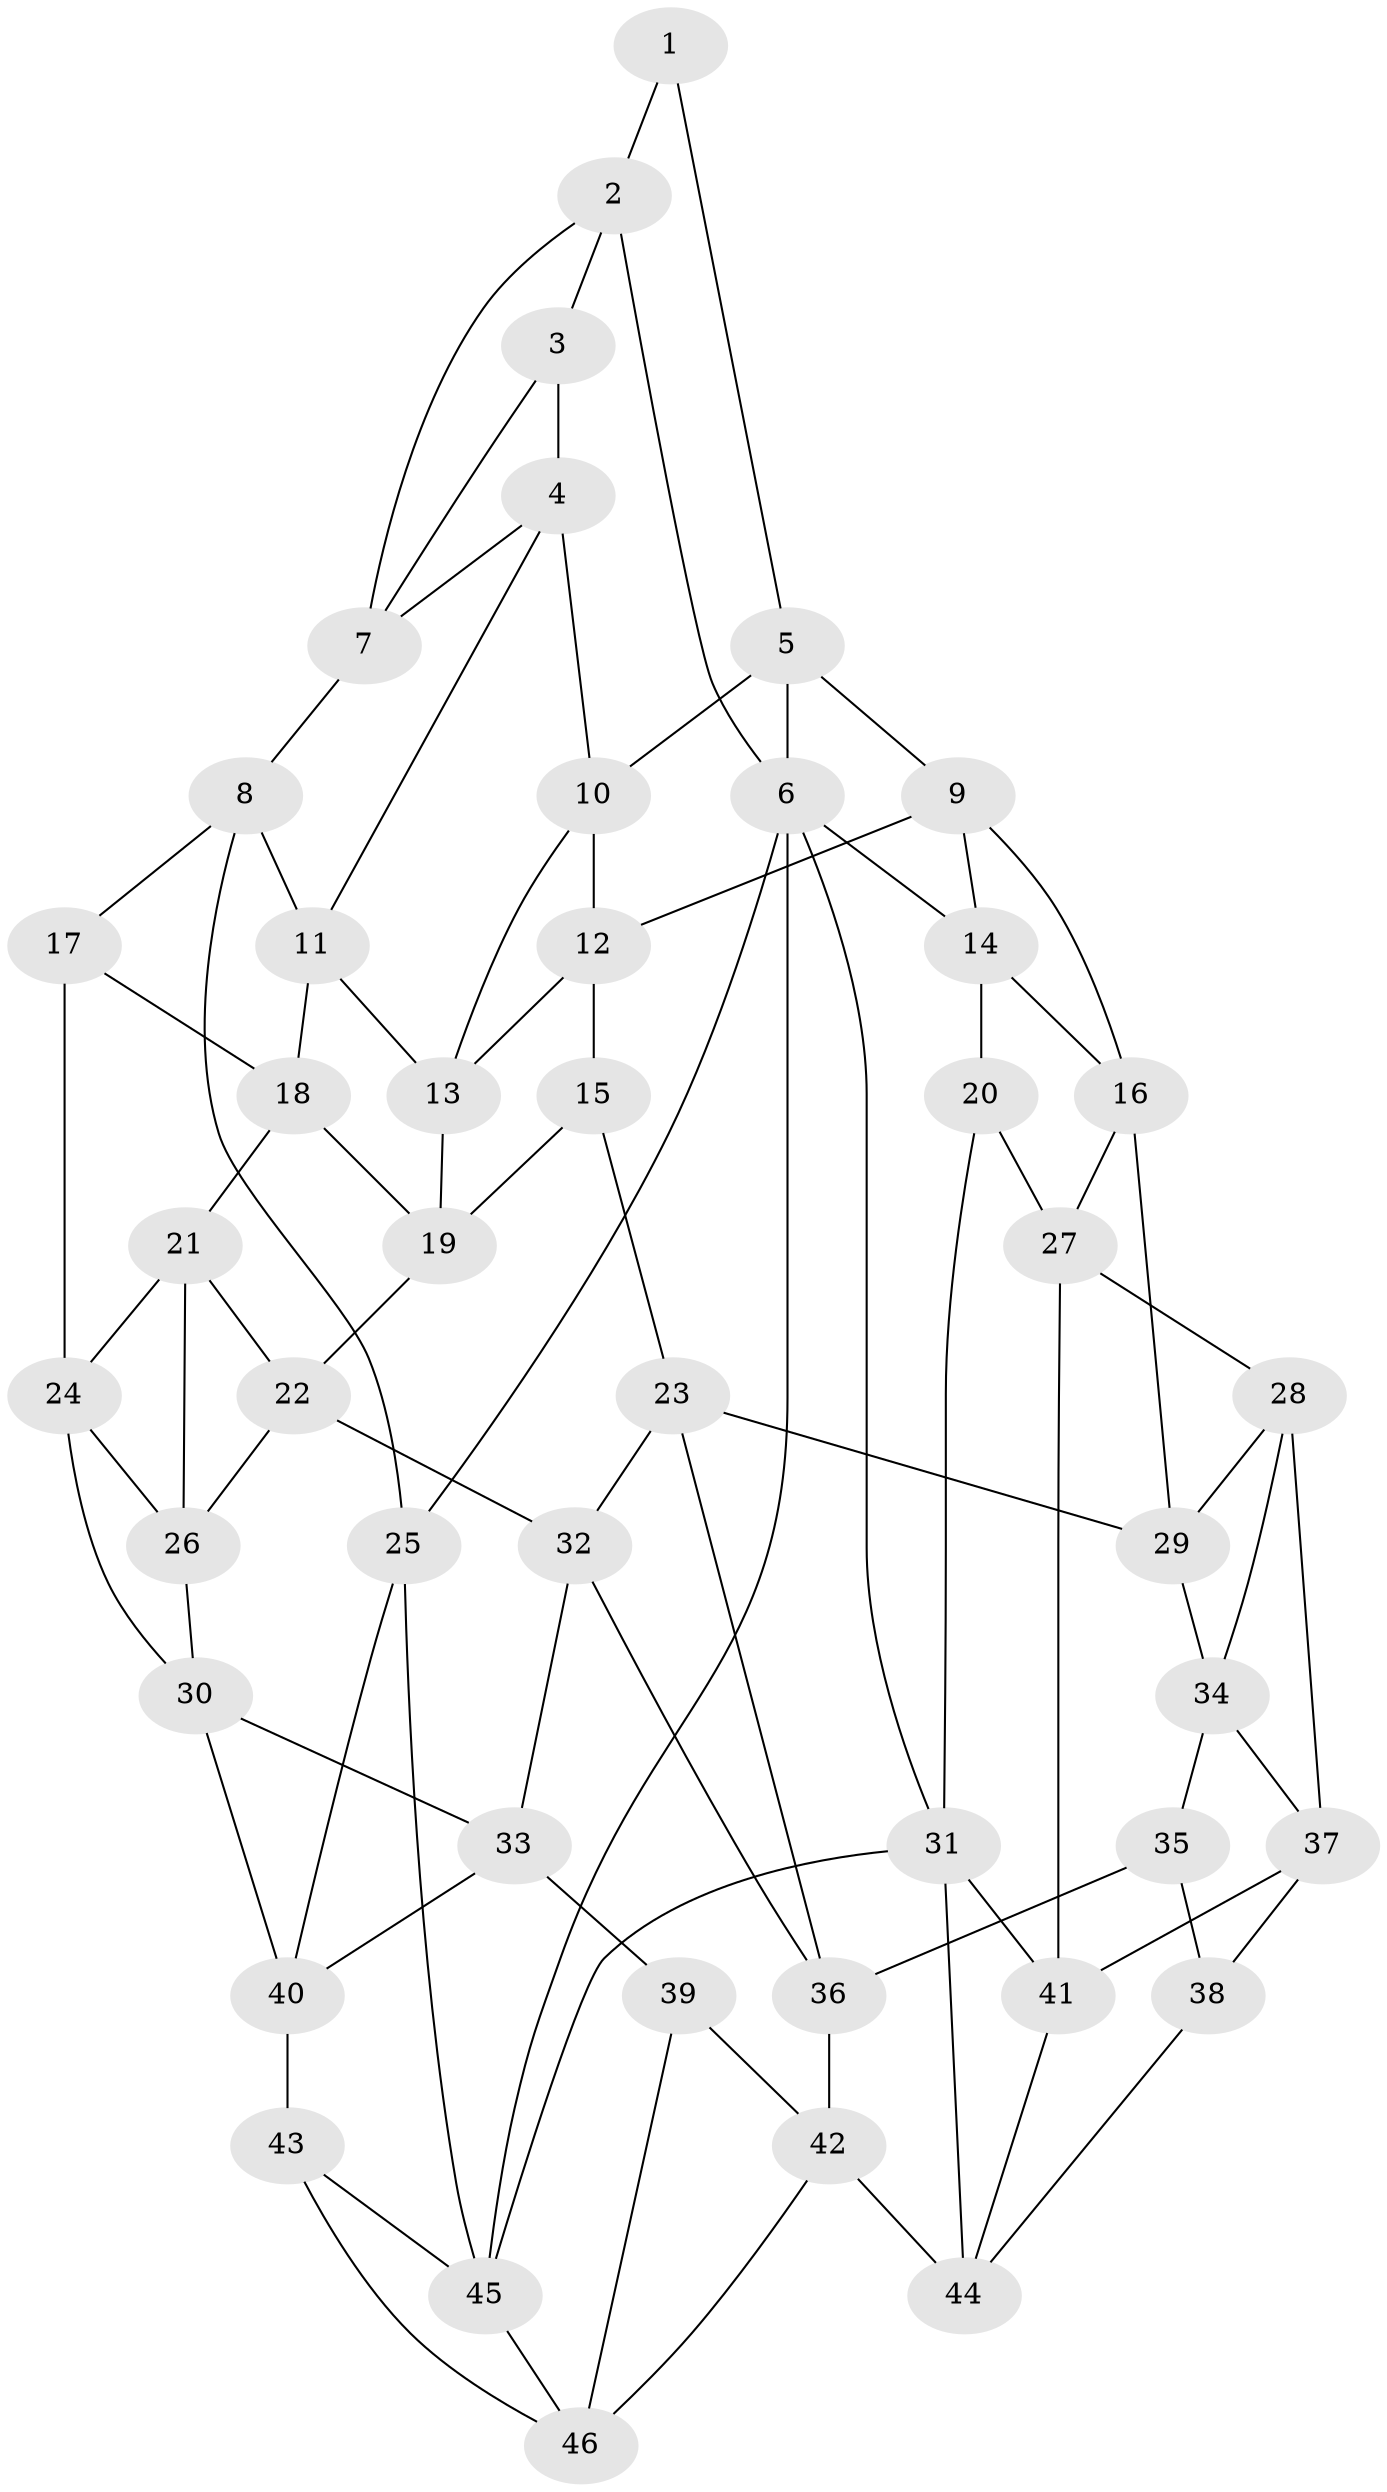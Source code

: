 // original degree distribution, {3: 0.021739130434782608, 4: 0.25, 5: 0.5, 6: 0.22826086956521738}
// Generated by graph-tools (version 1.1) at 2025/50/03/09/25 03:50:57]
// undirected, 46 vertices, 89 edges
graph export_dot {
graph [start="1"]
  node [color=gray90,style=filled];
  1;
  2;
  3;
  4;
  5;
  6;
  7;
  8;
  9;
  10;
  11;
  12;
  13;
  14;
  15;
  16;
  17;
  18;
  19;
  20;
  21;
  22;
  23;
  24;
  25;
  26;
  27;
  28;
  29;
  30;
  31;
  32;
  33;
  34;
  35;
  36;
  37;
  38;
  39;
  40;
  41;
  42;
  43;
  44;
  45;
  46;
  1 -- 2 [weight=1.0];
  1 -- 5 [weight=1.0];
  2 -- 3 [weight=1.0];
  2 -- 6 [weight=1.0];
  2 -- 7 [weight=1.0];
  3 -- 4 [weight=1.0];
  3 -- 7 [weight=1.0];
  4 -- 7 [weight=1.0];
  4 -- 10 [weight=1.0];
  4 -- 11 [weight=1.0];
  5 -- 6 [weight=1.0];
  5 -- 9 [weight=1.0];
  5 -- 10 [weight=1.0];
  6 -- 14 [weight=1.0];
  6 -- 25 [weight=1.0];
  6 -- 31 [weight=1.0];
  6 -- 45 [weight=1.0];
  7 -- 8 [weight=1.0];
  8 -- 11 [weight=1.0];
  8 -- 17 [weight=1.0];
  8 -- 25 [weight=1.0];
  9 -- 12 [weight=1.0];
  9 -- 14 [weight=1.0];
  9 -- 16 [weight=1.0];
  10 -- 12 [weight=1.0];
  10 -- 13 [weight=1.0];
  11 -- 13 [weight=1.0];
  11 -- 18 [weight=1.0];
  12 -- 13 [weight=1.0];
  12 -- 15 [weight=1.0];
  13 -- 19 [weight=1.0];
  14 -- 16 [weight=1.0];
  14 -- 20 [weight=1.0];
  15 -- 19 [weight=1.0];
  15 -- 23 [weight=1.0];
  16 -- 27 [weight=1.0];
  16 -- 29 [weight=1.0];
  17 -- 18 [weight=1.0];
  17 -- 24 [weight=1.0];
  18 -- 19 [weight=1.0];
  18 -- 21 [weight=1.0];
  19 -- 22 [weight=1.0];
  20 -- 27 [weight=1.0];
  20 -- 31 [weight=1.0];
  21 -- 22 [weight=1.0];
  21 -- 24 [weight=1.0];
  21 -- 26 [weight=1.0];
  22 -- 26 [weight=1.0];
  22 -- 32 [weight=1.0];
  23 -- 29 [weight=1.0];
  23 -- 32 [weight=1.0];
  23 -- 36 [weight=1.0];
  24 -- 26 [weight=1.0];
  24 -- 30 [weight=1.0];
  25 -- 40 [weight=1.0];
  25 -- 45 [weight=1.0];
  26 -- 30 [weight=1.0];
  27 -- 28 [weight=1.0];
  27 -- 41 [weight=1.0];
  28 -- 29 [weight=1.0];
  28 -- 34 [weight=1.0];
  28 -- 37 [weight=1.0];
  29 -- 34 [weight=1.0];
  30 -- 33 [weight=1.0];
  30 -- 40 [weight=1.0];
  31 -- 41 [weight=1.0];
  31 -- 44 [weight=1.0];
  31 -- 45 [weight=1.0];
  32 -- 33 [weight=1.0];
  32 -- 36 [weight=1.0];
  33 -- 39 [weight=1.0];
  33 -- 40 [weight=1.0];
  34 -- 35 [weight=1.0];
  34 -- 37 [weight=1.0];
  35 -- 36 [weight=2.0];
  35 -- 38 [weight=1.0];
  36 -- 42 [weight=1.0];
  37 -- 38 [weight=1.0];
  37 -- 41 [weight=1.0];
  38 -- 44 [weight=1.0];
  39 -- 42 [weight=1.0];
  39 -- 46 [weight=1.0];
  40 -- 43 [weight=1.0];
  41 -- 44 [weight=1.0];
  42 -- 44 [weight=1.0];
  42 -- 46 [weight=1.0];
  43 -- 45 [weight=1.0];
  43 -- 46 [weight=1.0];
  45 -- 46 [weight=1.0];
}

